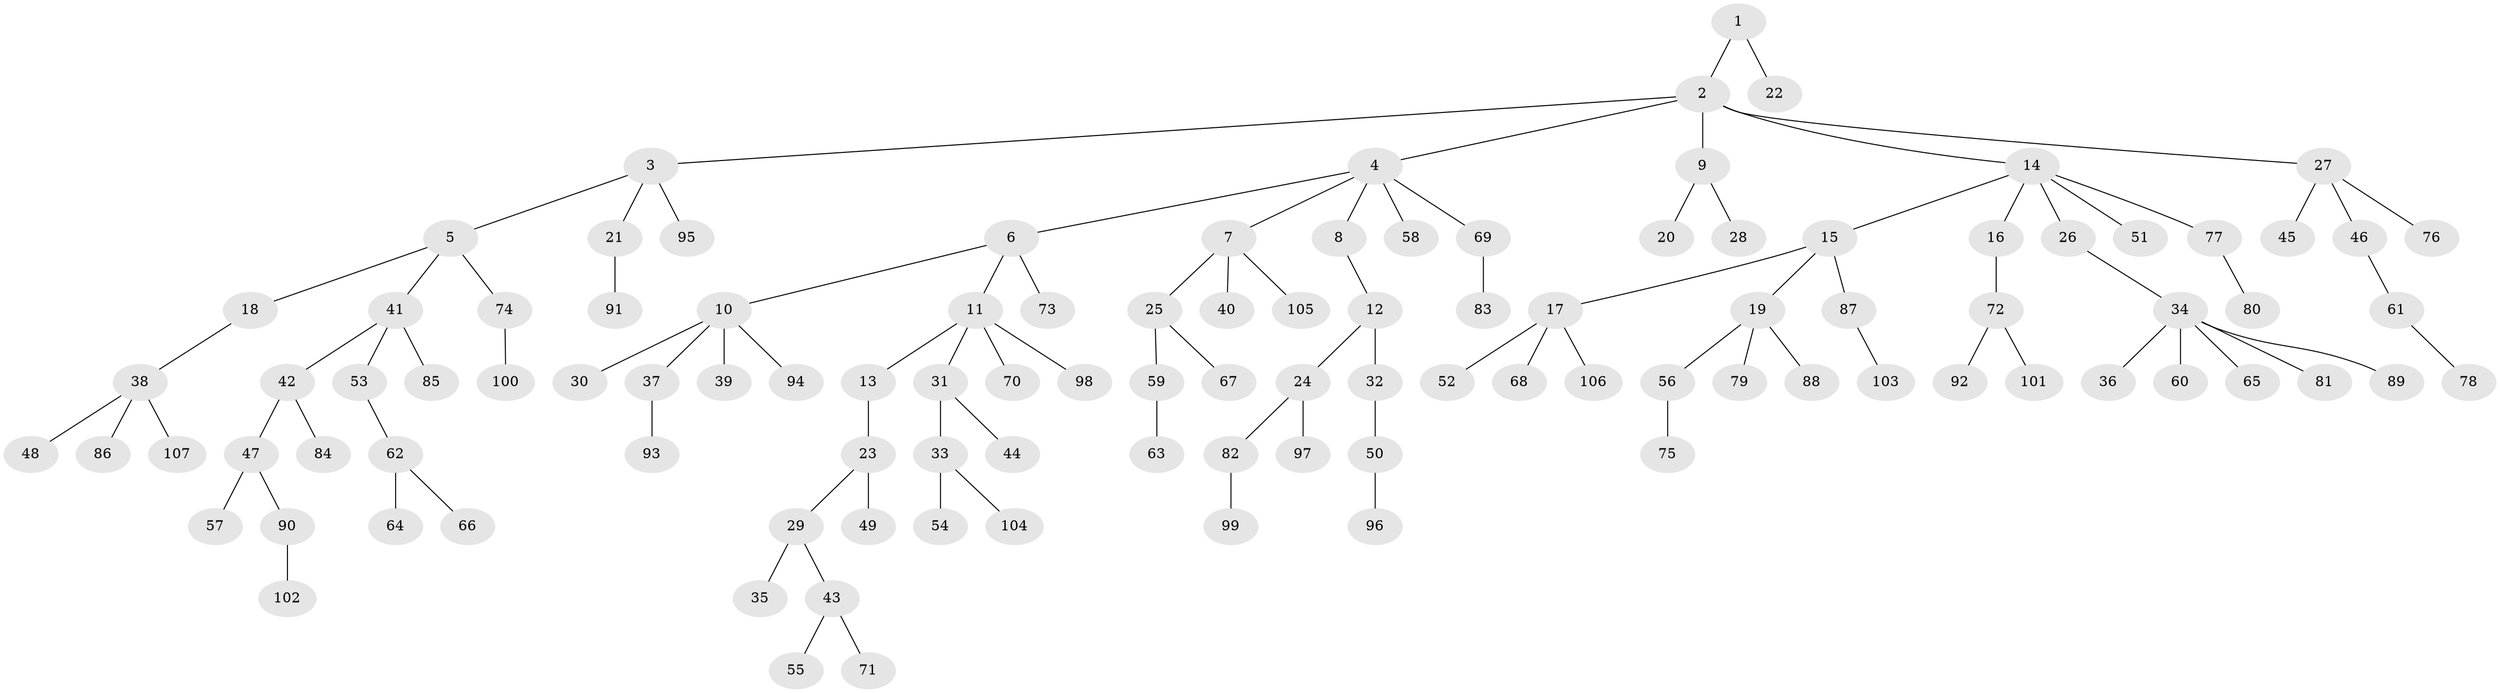 // Generated by graph-tools (version 1.1) at 2025/02/03/09/25 03:02:20]
// undirected, 107 vertices, 106 edges
graph export_dot {
graph [start="1"]
  node [color=gray90,style=filled];
  1;
  2;
  3;
  4;
  5;
  6;
  7;
  8;
  9;
  10;
  11;
  12;
  13;
  14;
  15;
  16;
  17;
  18;
  19;
  20;
  21;
  22;
  23;
  24;
  25;
  26;
  27;
  28;
  29;
  30;
  31;
  32;
  33;
  34;
  35;
  36;
  37;
  38;
  39;
  40;
  41;
  42;
  43;
  44;
  45;
  46;
  47;
  48;
  49;
  50;
  51;
  52;
  53;
  54;
  55;
  56;
  57;
  58;
  59;
  60;
  61;
  62;
  63;
  64;
  65;
  66;
  67;
  68;
  69;
  70;
  71;
  72;
  73;
  74;
  75;
  76;
  77;
  78;
  79;
  80;
  81;
  82;
  83;
  84;
  85;
  86;
  87;
  88;
  89;
  90;
  91;
  92;
  93;
  94;
  95;
  96;
  97;
  98;
  99;
  100;
  101;
  102;
  103;
  104;
  105;
  106;
  107;
  1 -- 2;
  1 -- 22;
  2 -- 3;
  2 -- 4;
  2 -- 9;
  2 -- 14;
  2 -- 27;
  3 -- 5;
  3 -- 21;
  3 -- 95;
  4 -- 6;
  4 -- 7;
  4 -- 8;
  4 -- 58;
  4 -- 69;
  5 -- 18;
  5 -- 41;
  5 -- 74;
  6 -- 10;
  6 -- 11;
  6 -- 73;
  7 -- 25;
  7 -- 40;
  7 -- 105;
  8 -- 12;
  9 -- 20;
  9 -- 28;
  10 -- 30;
  10 -- 37;
  10 -- 39;
  10 -- 94;
  11 -- 13;
  11 -- 31;
  11 -- 70;
  11 -- 98;
  12 -- 24;
  12 -- 32;
  13 -- 23;
  14 -- 15;
  14 -- 16;
  14 -- 26;
  14 -- 51;
  14 -- 77;
  15 -- 17;
  15 -- 19;
  15 -- 87;
  16 -- 72;
  17 -- 52;
  17 -- 68;
  17 -- 106;
  18 -- 38;
  19 -- 56;
  19 -- 79;
  19 -- 88;
  21 -- 91;
  23 -- 29;
  23 -- 49;
  24 -- 82;
  24 -- 97;
  25 -- 59;
  25 -- 67;
  26 -- 34;
  27 -- 45;
  27 -- 46;
  27 -- 76;
  29 -- 35;
  29 -- 43;
  31 -- 33;
  31 -- 44;
  32 -- 50;
  33 -- 54;
  33 -- 104;
  34 -- 36;
  34 -- 60;
  34 -- 65;
  34 -- 81;
  34 -- 89;
  37 -- 93;
  38 -- 48;
  38 -- 86;
  38 -- 107;
  41 -- 42;
  41 -- 53;
  41 -- 85;
  42 -- 47;
  42 -- 84;
  43 -- 55;
  43 -- 71;
  46 -- 61;
  47 -- 57;
  47 -- 90;
  50 -- 96;
  53 -- 62;
  56 -- 75;
  59 -- 63;
  61 -- 78;
  62 -- 64;
  62 -- 66;
  69 -- 83;
  72 -- 92;
  72 -- 101;
  74 -- 100;
  77 -- 80;
  82 -- 99;
  87 -- 103;
  90 -- 102;
}
